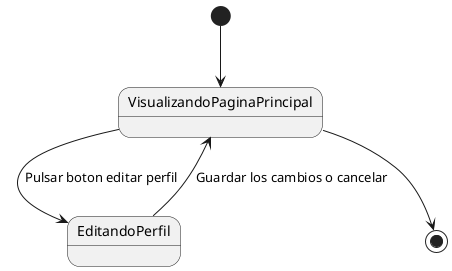@startuml Editar perfil
[*] --> VisualizandoPaginaPrincipal
VisualizandoPaginaPrincipal --> EditandoPerfil : Pulsar boton editar perfil
EditandoPerfil --> VisualizandoPaginaPrincipal : Guardar los cambios o cancelar
VisualizandoPaginaPrincipal --> [*]
@enduml